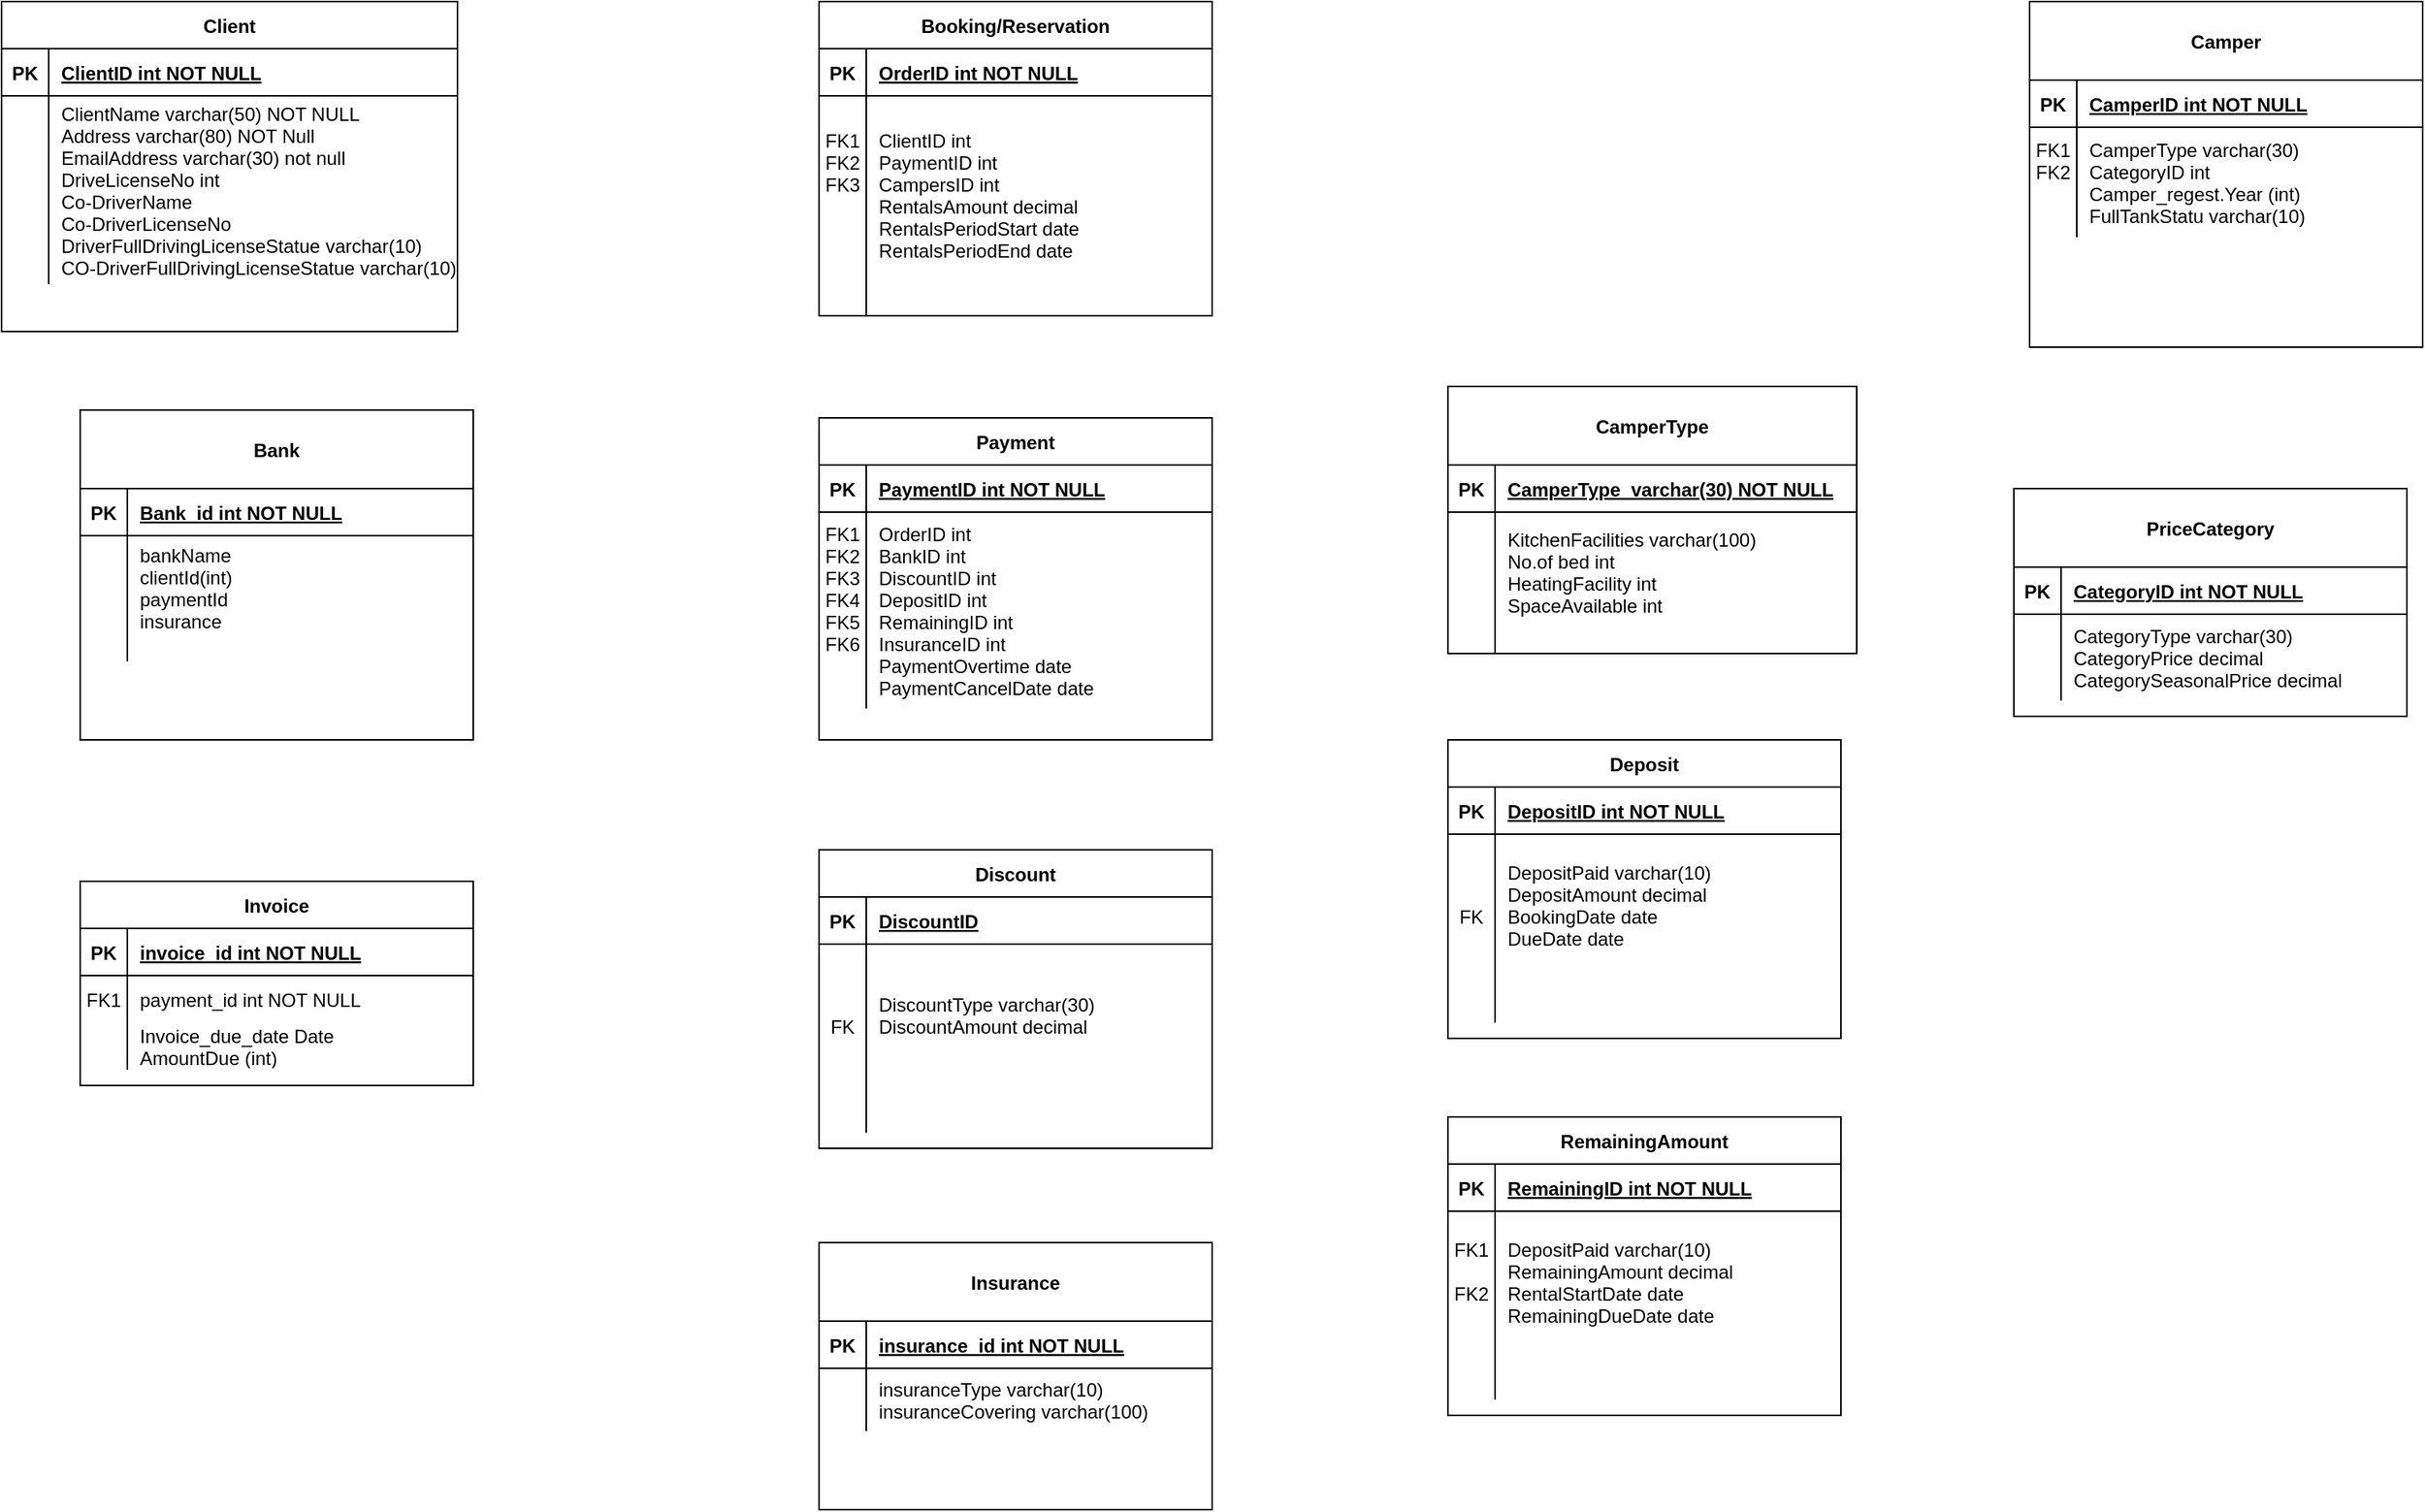 <mxfile version="13.7.9" type="embed" pages="2"><diagram id="0F3laJWfNrCaS-OK3l-x" name="DomainModel"><mxGraphModel dx="683" dy="564" grid="0" gridSize="10" guides="1" tooltips="1" connect="1" arrows="1" fold="1" page="0" pageScale="1" pageWidth="850" pageHeight="1100" math="0" shadow="0"><root><mxCell id="0"/><mxCell id="1" parent="0"/><mxCell id="9" value="Booking/Reservation" style="shape=table;startSize=30;container=1;collapsible=1;childLayout=tableLayout;fixedRows=1;rowLines=0;fontStyle=1;align=center;resizeLast=1;" parent="1" vertex="1"><mxGeometry x="600" y="80" width="250" height="200" as="geometry"/></mxCell><mxCell id="10" value="" style="shape=partialRectangle;collapsible=0;dropTarget=0;pointerEvents=0;fillColor=none;points=[[0,0.5],[1,0.5]];portConstraint=eastwest;top=0;left=0;right=0;bottom=1;" parent="9" vertex="1"><mxGeometry y="30" width="250" height="30" as="geometry"/></mxCell><mxCell id="11" value="PK" style="shape=partialRectangle;overflow=hidden;connectable=0;fillColor=none;top=0;left=0;bottom=0;right=0;fontStyle=1;" parent="10" vertex="1"><mxGeometry width="30" height="30" as="geometry"/></mxCell><mxCell id="12" value="OrderID int NOT NULL" style="shape=partialRectangle;overflow=hidden;connectable=0;fillColor=none;top=0;left=0;bottom=0;right=0;align=left;spacingLeft=6;fontStyle=5;" parent="10" vertex="1"><mxGeometry x="30" width="220" height="30" as="geometry"/></mxCell><mxCell id="13" value="" style="shape=partialRectangle;collapsible=0;dropTarget=0;pointerEvents=0;fillColor=none;points=[[0,0.5],[1,0.5]];portConstraint=eastwest;top=0;left=0;right=0;bottom=0;" parent="9" vertex="1"><mxGeometry y="60" width="250" height="140" as="geometry"/></mxCell><mxCell id="14" value="&#10;FK1&#10;FK2&#10;FK3&#10;&#10;&#10;&#10;&#10;" style="shape=partialRectangle;overflow=hidden;connectable=0;fillColor=none;top=0;left=0;bottom=0;right=0;" parent="13" vertex="1"><mxGeometry width="30" height="140" as="geometry"/></mxCell><mxCell id="15" value="ClientID int &#10;PaymentID int&#10;CampersID int&#10;RentalsAmount decimal&#10;RentalsPeriodStart date&#10;RentalsPeriodEnd date&#10;" style="shape=partialRectangle;overflow=hidden;connectable=0;fillColor=none;top=0;left=0;bottom=0;right=0;align=left;spacingLeft=6;" parent="13" vertex="1"><mxGeometry x="30" width="220" height="140" as="geometry"/></mxCell><mxCell id="16" value="Client" style="shape=table;startSize=30;container=1;collapsible=1;childLayout=tableLayout;fixedRows=1;rowLines=0;fontStyle=1;align=center;resizeLast=1;" parent="1" vertex="1"><mxGeometry x="80" y="80" width="290" height="210" as="geometry"/></mxCell><mxCell id="17" value="" style="shape=partialRectangle;collapsible=0;dropTarget=0;pointerEvents=0;fillColor=none;points=[[0,0.5],[1,0.5]];portConstraint=eastwest;top=0;left=0;right=0;bottom=1;" parent="16" vertex="1"><mxGeometry y="30" width="290" height="30" as="geometry"/></mxCell><mxCell id="18" value="PK" style="shape=partialRectangle;overflow=hidden;connectable=0;fillColor=none;top=0;left=0;bottom=0;right=0;fontStyle=1;" parent="17" vertex="1"><mxGeometry width="30" height="30" as="geometry"/></mxCell><mxCell id="19" value="ClientID int NOT NULL " style="shape=partialRectangle;overflow=hidden;connectable=0;fillColor=none;top=0;left=0;bottom=0;right=0;align=left;spacingLeft=6;fontStyle=5;" parent="17" vertex="1"><mxGeometry x="30" width="260" height="30" as="geometry"/></mxCell><mxCell id="20" value="" style="shape=partialRectangle;collapsible=0;dropTarget=0;pointerEvents=0;fillColor=none;points=[[0,0.5],[1,0.5]];portConstraint=eastwest;top=0;left=0;right=0;bottom=0;" parent="16" vertex="1"><mxGeometry y="60" width="290" height="120" as="geometry"/></mxCell><mxCell id="21" value="" style="shape=partialRectangle;overflow=hidden;connectable=0;fillColor=none;top=0;left=0;bottom=0;right=0;" parent="20" vertex="1"><mxGeometry width="30" height="120" as="geometry"/></mxCell><mxCell id="22" value="ClientName varchar(50) NOT NULL&#10;Address varchar(80) NOT Null&#10;EmailAddress varchar(30) not null&#10;DriveLicenseNo int&#10;Co-DriverName&#10;Co-DriverLicenseNo&#10;DriverFullDrivingLicenseStatue varchar(10)&#10;CO-DriverFullDrivingLicenseStatue varchar(10)" style="shape=partialRectangle;overflow=hidden;connectable=0;fillColor=none;top=0;left=0;bottom=0;right=0;align=left;spacingLeft=6;" parent="20" vertex="1"><mxGeometry x="30" width="260" height="120" as="geometry"/></mxCell><mxCell id="37" value="Discount" style="shape=table;startSize=30;container=1;collapsible=1;childLayout=tableLayout;fixedRows=1;rowLines=0;fontStyle=1;align=center;resizeLast=1;" parent="1" vertex="1"><mxGeometry x="600" y="620" width="250" height="190" as="geometry"/></mxCell><mxCell id="38" value="" style="shape=partialRectangle;collapsible=0;dropTarget=0;pointerEvents=0;fillColor=none;points=[[0,0.5],[1,0.5]];portConstraint=eastwest;top=0;left=0;right=0;bottom=1;" parent="37" vertex="1"><mxGeometry y="30" width="250" height="30" as="geometry"/></mxCell><mxCell id="39" value="PK" style="shape=partialRectangle;overflow=hidden;connectable=0;fillColor=none;top=0;left=0;bottom=0;right=0;fontStyle=1;" parent="38" vertex="1"><mxGeometry width="30" height="30" as="geometry"/></mxCell><mxCell id="40" value="DiscountID" style="shape=partialRectangle;overflow=hidden;connectable=0;fillColor=none;top=0;left=0;bottom=0;right=0;align=left;spacingLeft=6;fontStyle=5;" parent="38" vertex="1"><mxGeometry x="30" width="220" height="30" as="geometry"/></mxCell><mxCell id="41" value="" style="shape=partialRectangle;collapsible=0;dropTarget=0;pointerEvents=0;fillColor=none;points=[[0,0.5],[1,0.5]];portConstraint=eastwest;top=0;left=0;right=0;bottom=0;" parent="37" vertex="1"><mxGeometry y="60" width="250" height="90" as="geometry"/></mxCell><mxCell id="42" value="&#10;FK" style="shape=partialRectangle;overflow=hidden;connectable=0;fillColor=none;top=0;left=0;bottom=0;right=0;" parent="41" vertex="1"><mxGeometry width="30" height="90" as="geometry"/></mxCell><mxCell id="43" value="DiscountType varchar(30)&#10;DiscountAmount decimal" style="shape=partialRectangle;overflow=hidden;connectable=0;fillColor=none;top=0;left=0;bottom=0;right=0;align=left;spacingLeft=6;" parent="41" vertex="1"><mxGeometry x="30" width="220" height="90" as="geometry"/></mxCell><mxCell id="44" value="" style="shape=partialRectangle;collapsible=0;dropTarget=0;pointerEvents=0;fillColor=none;points=[[0,0.5],[1,0.5]];portConstraint=eastwest;top=0;left=0;right=0;bottom=0;" parent="37" vertex="1"><mxGeometry y="150" width="250" height="30" as="geometry"/></mxCell><mxCell id="45" value="" style="shape=partialRectangle;overflow=hidden;connectable=0;fillColor=none;top=0;left=0;bottom=0;right=0;" parent="44" vertex="1"><mxGeometry width="30" height="30" as="geometry"/></mxCell><mxCell id="46" value="" style="shape=partialRectangle;overflow=hidden;connectable=0;fillColor=none;top=0;left=0;bottom=0;right=0;align=left;spacingLeft=6;" parent="44" vertex="1"><mxGeometry x="30" width="220" height="30" as="geometry"/></mxCell><mxCell id="54" value="Deposit" style="shape=table;startSize=30;container=1;collapsible=1;childLayout=tableLayout;fixedRows=1;rowLines=0;fontStyle=1;align=center;resizeLast=1;" parent="1" vertex="1"><mxGeometry x="1000" y="550" width="250" height="190" as="geometry"/></mxCell><mxCell id="55" value="" style="shape=partialRectangle;collapsible=0;dropTarget=0;pointerEvents=0;fillColor=none;points=[[0,0.5],[1,0.5]];portConstraint=eastwest;top=0;left=0;right=0;bottom=1;" parent="54" vertex="1"><mxGeometry y="30" width="250" height="30" as="geometry"/></mxCell><mxCell id="56" value="PK" style="shape=partialRectangle;overflow=hidden;connectable=0;fillColor=none;top=0;left=0;bottom=0;right=0;fontStyle=1;" parent="55" vertex="1"><mxGeometry width="30" height="30" as="geometry"/></mxCell><mxCell id="57" value="DepositID int NOT NULL" style="shape=partialRectangle;overflow=hidden;connectable=0;fillColor=none;top=0;left=0;bottom=0;right=0;align=left;spacingLeft=6;fontStyle=5;" parent="55" vertex="1"><mxGeometry x="30" width="220" height="30" as="geometry"/></mxCell><mxCell id="58" value="" style="shape=partialRectangle;collapsible=0;dropTarget=0;pointerEvents=0;fillColor=none;points=[[0,0.5],[1,0.5]];portConstraint=eastwest;top=0;left=0;right=0;bottom=0;" parent="54" vertex="1"><mxGeometry y="60" width="250" height="90" as="geometry"/></mxCell><mxCell id="59" value="&#10;FK" style="shape=partialRectangle;overflow=hidden;connectable=0;fillColor=none;top=0;left=0;bottom=0;right=0;" parent="58" vertex="1"><mxGeometry width="30" height="90" as="geometry"/></mxCell><mxCell id="60" value="DepositPaid varchar(10)&#10;DepositAmount decimal&#10;BookingDate date&#10;DueDate date" style="shape=partialRectangle;overflow=hidden;connectable=0;fillColor=none;top=0;left=0;bottom=0;right=0;align=left;spacingLeft=6;" parent="58" vertex="1"><mxGeometry x="30" width="220" height="90" as="geometry"/></mxCell><mxCell id="61" value="" style="shape=partialRectangle;collapsible=0;dropTarget=0;pointerEvents=0;fillColor=none;points=[[0,0.5],[1,0.5]];portConstraint=eastwest;top=0;left=0;right=0;bottom=0;" parent="54" vertex="1"><mxGeometry y="150" width="250" height="30" as="geometry"/></mxCell><mxCell id="62" value="" style="shape=partialRectangle;overflow=hidden;connectable=0;fillColor=none;top=0;left=0;bottom=0;right=0;" parent="61" vertex="1"><mxGeometry width="30" height="30" as="geometry"/></mxCell><mxCell id="63" value="" style="shape=partialRectangle;overflow=hidden;connectable=0;fillColor=none;top=0;left=0;bottom=0;right=0;align=left;spacingLeft=6;" parent="61" vertex="1"><mxGeometry x="30" width="220" height="30" as="geometry"/></mxCell><mxCell id="2" value="Payment" style="shape=table;startSize=30;container=1;collapsible=1;childLayout=tableLayout;fixedRows=1;rowLines=0;fontStyle=1;align=center;resizeLast=1;" parent="1" vertex="1"><mxGeometry x="600" y="345" width="250" height="205" as="geometry"/></mxCell><mxCell id="3" value="" style="shape=partialRectangle;collapsible=0;dropTarget=0;pointerEvents=0;fillColor=none;points=[[0,0.5],[1,0.5]];portConstraint=eastwest;top=0;left=0;right=0;bottom=1;" parent="2" vertex="1"><mxGeometry y="30" width="250" height="30" as="geometry"/></mxCell><mxCell id="4" value="PK" style="shape=partialRectangle;overflow=hidden;connectable=0;fillColor=none;top=0;left=0;bottom=0;right=0;fontStyle=1;" parent="3" vertex="1"><mxGeometry width="30" height="30" as="geometry"/></mxCell><mxCell id="5" value="PaymentID int NOT NULL " style="shape=partialRectangle;overflow=hidden;connectable=0;fillColor=none;top=0;left=0;bottom=0;right=0;align=left;spacingLeft=6;fontStyle=5;" parent="3" vertex="1"><mxGeometry x="30" width="220" height="30" as="geometry"/></mxCell><mxCell id="6" value="" style="shape=partialRectangle;collapsible=0;dropTarget=0;pointerEvents=0;fillColor=none;points=[[0,0.5],[1,0.5]];portConstraint=eastwest;top=0;left=0;right=0;bottom=0;" parent="2" vertex="1"><mxGeometry y="60" width="250" height="125" as="geometry"/></mxCell><mxCell id="7" value="FK1&#10;FK2&#10;FK3&#10;FK4&#10;FK5&#10;FK6&#10;&#10;" style="shape=partialRectangle;overflow=hidden;connectable=0;fillColor=none;top=0;left=0;bottom=0;right=0;" parent="6" vertex="1"><mxGeometry width="30" height="125" as="geometry"/></mxCell><mxCell id="8" value="OrderID int&#10;BankID int &#10;DiscountID int&#10;DepositID int&#10;RemainingID int&#10;InsuranceID int&#10;PaymentOvertime date&#10;PaymentCancelDate date" style="shape=partialRectangle;overflow=hidden;connectable=0;fillColor=none;top=0;left=0;bottom=0;right=0;align=left;spacingLeft=6;" parent="6" vertex="1"><mxGeometry x="30" width="220" height="125" as="geometry"/></mxCell><mxCell id="47" value="CamperType" style="shape=table;startSize=50;container=1;collapsible=1;childLayout=tableLayout;fixedRows=1;rowLines=0;fontStyle=1;align=center;resizeLast=1;" parent="1" vertex="1"><mxGeometry x="1000" y="325" width="260" height="170" as="geometry"/></mxCell><mxCell id="48" value="" style="shape=partialRectangle;collapsible=0;dropTarget=0;pointerEvents=0;fillColor=none;points=[[0,0.5],[1,0.5]];portConstraint=eastwest;top=0;left=0;right=0;bottom=1;" parent="47" vertex="1"><mxGeometry y="50" width="260" height="30" as="geometry"/></mxCell><mxCell id="49" value="PK" style="shape=partialRectangle;overflow=hidden;connectable=0;fillColor=none;top=0;left=0;bottom=0;right=0;fontStyle=1;" parent="48" vertex="1"><mxGeometry width="30" height="30" as="geometry"/></mxCell><mxCell id="50" value="CamperType_varchar(30) NOT NULL " style="shape=partialRectangle;overflow=hidden;connectable=0;fillColor=none;top=0;left=0;bottom=0;right=0;align=left;spacingLeft=6;fontStyle=5;" parent="48" vertex="1"><mxGeometry x="30" width="230" height="30" as="geometry"/></mxCell><mxCell id="51" value="" style="shape=partialRectangle;collapsible=0;dropTarget=0;pointerEvents=0;fillColor=none;points=[[0,0.5],[1,0.5]];portConstraint=eastwest;top=0;left=0;right=0;bottom=0;" parent="47" vertex="1"><mxGeometry y="80" width="260" height="90" as="geometry"/></mxCell><mxCell id="52" value="" style="shape=partialRectangle;overflow=hidden;connectable=0;fillColor=none;top=0;left=0;bottom=0;right=0;" parent="51" vertex="1"><mxGeometry width="30" height="90" as="geometry"/></mxCell><mxCell id="53" value="KitchenFacilities varchar(100)&#10;No.of bed int&#10;HeatingFacility int&#10;SpaceAvailable int&#10;" style="shape=partialRectangle;overflow=hidden;connectable=0;fillColor=none;top=0;left=0;bottom=0;right=0;align=left;spacingLeft=6;" parent="51" vertex="1"><mxGeometry x="30" width="230" height="90" as="geometry"/></mxCell><mxCell id="23" value="PriceCategory" style="shape=table;startSize=50;container=1;collapsible=1;childLayout=tableLayout;fixedRows=1;rowLines=0;fontStyle=1;align=center;resizeLast=1;" parent="1" vertex="1"><mxGeometry x="1360" y="390" width="250" height="145" as="geometry"/></mxCell><mxCell id="24" value="" style="shape=partialRectangle;collapsible=0;dropTarget=0;pointerEvents=0;fillColor=none;points=[[0,0.5],[1,0.5]];portConstraint=eastwest;top=0;left=0;right=0;bottom=1;" parent="23" vertex="1"><mxGeometry y="50" width="250" height="30" as="geometry"/></mxCell><mxCell id="25" value="PK" style="shape=partialRectangle;overflow=hidden;connectable=0;fillColor=none;top=0;left=0;bottom=0;right=0;fontStyle=1;" parent="24" vertex="1"><mxGeometry width="30" height="30" as="geometry"/></mxCell><mxCell id="26" value="CategoryID int NOT NULL" style="shape=partialRectangle;overflow=hidden;connectable=0;fillColor=none;top=0;left=0;bottom=0;right=0;align=left;spacingLeft=6;fontStyle=5;" parent="24" vertex="1"><mxGeometry x="30" width="220" height="30" as="geometry"/></mxCell><mxCell id="27" value="" style="shape=partialRectangle;collapsible=0;dropTarget=0;pointerEvents=0;fillColor=none;points=[[0,0.5],[1,0.5]];portConstraint=eastwest;top=0;left=0;right=0;bottom=0;" parent="23" vertex="1"><mxGeometry y="80" width="250" height="55" as="geometry"/></mxCell><mxCell id="28" value="" style="shape=partialRectangle;overflow=hidden;connectable=0;fillColor=none;top=0;left=0;bottom=0;right=0;" parent="27" vertex="1"><mxGeometry width="30" height="55" as="geometry"/></mxCell><mxCell id="29" value="CategoryType varchar(30)&#10;CategoryPrice decimal&#10;CategorySeasonalPrice decimal" style="shape=partialRectangle;overflow=hidden;connectable=0;fillColor=none;top=0;left=0;bottom=0;right=0;align=left;spacingLeft=6;" parent="27" vertex="1"><mxGeometry x="30" width="220" height="55" as="geometry"/></mxCell><mxCell id="30" value="Camper" style="shape=table;startSize=50;container=1;collapsible=1;childLayout=tableLayout;fixedRows=1;rowLines=0;fontStyle=1;align=center;resizeLast=1;" parent="1" vertex="1"><mxGeometry x="1370" y="80" width="250" height="220" as="geometry"/></mxCell><mxCell id="31" value="" style="shape=partialRectangle;collapsible=0;dropTarget=0;pointerEvents=0;fillColor=none;points=[[0,0.5],[1,0.5]];portConstraint=eastwest;top=0;left=0;right=0;bottom=1;" parent="30" vertex="1"><mxGeometry y="50" width="250" height="30" as="geometry"/></mxCell><mxCell id="32" value="PK" style="shape=partialRectangle;overflow=hidden;connectable=0;fillColor=none;top=0;left=0;bottom=0;right=0;fontStyle=1;" parent="31" vertex="1"><mxGeometry width="30" height="30" as="geometry"/></mxCell><mxCell id="33" value="CamperID int NOT NULL " style="shape=partialRectangle;overflow=hidden;connectable=0;fillColor=none;top=0;left=0;bottom=0;right=0;align=left;spacingLeft=6;fontStyle=5;" parent="31" vertex="1"><mxGeometry x="30" width="220" height="30" as="geometry"/></mxCell><mxCell id="34" value="" style="shape=partialRectangle;collapsible=0;dropTarget=0;pointerEvents=0;fillColor=none;points=[[0,0.5],[1,0.5]];portConstraint=eastwest;top=0;left=0;right=0;bottom=0;" parent="30" vertex="1"><mxGeometry y="80" width="250" height="70" as="geometry"/></mxCell><mxCell id="35" value="FK1&#10;FK2&#10;&#10;" style="shape=partialRectangle;overflow=hidden;connectable=0;fillColor=none;top=0;left=0;bottom=0;right=0;" parent="34" vertex="1"><mxGeometry width="30" height="70" as="geometry"/></mxCell><mxCell id="36" value="CamperType varchar(30)&#10;CategoryID int&#10;Camper_regest.Year (int)&#10;FullTankStatu varchar(10)" style="shape=partialRectangle;overflow=hidden;connectable=0;fillColor=none;top=0;left=0;bottom=0;right=0;align=left;spacingLeft=6;" parent="34" vertex="1"><mxGeometry x="30" width="220" height="70" as="geometry"/></mxCell><mxCell id="74" value="Bank" style="shape=table;startSize=50;container=1;collapsible=1;childLayout=tableLayout;fixedRows=1;rowLines=0;fontStyle=1;align=center;resizeLast=1;" parent="1" vertex="1"><mxGeometry x="130" y="340" width="250" height="210" as="geometry"/></mxCell><mxCell id="75" value="" style="shape=partialRectangle;collapsible=0;dropTarget=0;pointerEvents=0;fillColor=none;points=[[0,0.5],[1,0.5]];portConstraint=eastwest;top=0;left=0;right=0;bottom=1;" parent="74" vertex="1"><mxGeometry y="50" width="250" height="30" as="geometry"/></mxCell><mxCell id="76" value="PK" style="shape=partialRectangle;overflow=hidden;connectable=0;fillColor=none;top=0;left=0;bottom=0;right=0;fontStyle=1;" parent="75" vertex="1"><mxGeometry width="30" height="30" as="geometry"/></mxCell><mxCell id="77" value="Bank_id int NOT NULL " style="shape=partialRectangle;overflow=hidden;connectable=0;fillColor=none;top=0;left=0;bottom=0;right=0;align=left;spacingLeft=6;fontStyle=5;" parent="75" vertex="1"><mxGeometry x="30" width="220" height="30" as="geometry"/></mxCell><mxCell id="78" value="" style="shape=partialRectangle;collapsible=0;dropTarget=0;pointerEvents=0;fillColor=none;points=[[0,0.5],[1,0.5]];portConstraint=eastwest;top=0;left=0;right=0;bottom=0;" parent="74" vertex="1"><mxGeometry y="80" width="250" height="80" as="geometry"/></mxCell><mxCell id="79" value="" style="shape=partialRectangle;overflow=hidden;connectable=0;fillColor=none;top=0;left=0;bottom=0;right=0;" parent="78" vertex="1"><mxGeometry width="30" height="80" as="geometry"/></mxCell><mxCell id="80" value="bankName&#10;clientId(int)&#10;paymentId&#10;insurance&#10;" style="shape=partialRectangle;overflow=hidden;connectable=0;fillColor=none;top=0;left=0;bottom=0;right=0;align=left;spacingLeft=6;" parent="78" vertex="1"><mxGeometry x="30" width="220" height="80" as="geometry"/></mxCell><mxCell id="81" value="Insurance" style="shape=table;startSize=50;container=1;collapsible=1;childLayout=tableLayout;fixedRows=1;rowLines=0;fontStyle=1;align=center;resizeLast=1;" parent="1" vertex="1"><mxGeometry x="600" y="870" width="250" height="170" as="geometry"/></mxCell><mxCell id="82" value="" style="shape=partialRectangle;collapsible=0;dropTarget=0;pointerEvents=0;fillColor=none;points=[[0,0.5],[1,0.5]];portConstraint=eastwest;top=0;left=0;right=0;bottom=1;" parent="81" vertex="1"><mxGeometry y="50" width="250" height="30" as="geometry"/></mxCell><mxCell id="83" value="PK" style="shape=partialRectangle;overflow=hidden;connectable=0;fillColor=none;top=0;left=0;bottom=0;right=0;fontStyle=1;" parent="82" vertex="1"><mxGeometry width="30" height="30" as="geometry"/></mxCell><mxCell id="84" value="insurance_id int NOT NULL " style="shape=partialRectangle;overflow=hidden;connectable=0;fillColor=none;top=0;left=0;bottom=0;right=0;align=left;spacingLeft=6;fontStyle=5;" parent="82" vertex="1"><mxGeometry x="30" width="220" height="30" as="geometry"/></mxCell><mxCell id="85" value="" style="shape=partialRectangle;collapsible=0;dropTarget=0;pointerEvents=0;fillColor=none;points=[[0,0.5],[1,0.5]];portConstraint=eastwest;top=0;left=0;right=0;bottom=0;" parent="81" vertex="1"><mxGeometry y="80" width="250" height="40" as="geometry"/></mxCell><mxCell id="86" value="" style="shape=partialRectangle;overflow=hidden;connectable=0;fillColor=none;top=0;left=0;bottom=0;right=0;" parent="85" vertex="1"><mxGeometry width="30" height="40" as="geometry"/></mxCell><mxCell id="87" value="insuranceType varchar(10)&#10;insuranceCovering varchar(100)" style="shape=partialRectangle;overflow=hidden;connectable=0;fillColor=none;top=0;left=0;bottom=0;right=0;align=left;spacingLeft=6;" parent="85" vertex="1"><mxGeometry x="30" width="220" height="40" as="geometry"/></mxCell><mxCell id="64" value="RemainingAmount" style="shape=table;startSize=30;container=1;collapsible=1;childLayout=tableLayout;fixedRows=1;rowLines=0;fontStyle=1;align=center;resizeLast=1;" parent="1" vertex="1"><mxGeometry x="1000" y="790" width="250" height="190" as="geometry"/></mxCell><mxCell id="65" value="" style="shape=partialRectangle;collapsible=0;dropTarget=0;pointerEvents=0;fillColor=none;points=[[0,0.5],[1,0.5]];portConstraint=eastwest;top=0;left=0;right=0;bottom=1;" parent="64" vertex="1"><mxGeometry y="30" width="250" height="30" as="geometry"/></mxCell><mxCell id="66" value="PK" style="shape=partialRectangle;overflow=hidden;connectable=0;fillColor=none;top=0;left=0;bottom=0;right=0;fontStyle=1;" parent="65" vertex="1"><mxGeometry width="30" height="30" as="geometry"/></mxCell><mxCell id="67" value="RemainingID int NOT NULL" style="shape=partialRectangle;overflow=hidden;connectable=0;fillColor=none;top=0;left=0;bottom=0;right=0;align=left;spacingLeft=6;fontStyle=5;" parent="65" vertex="1"><mxGeometry x="30" width="220" height="30" as="geometry"/></mxCell><mxCell id="68" value="" style="shape=partialRectangle;collapsible=0;dropTarget=0;pointerEvents=0;fillColor=none;points=[[0,0.5],[1,0.5]];portConstraint=eastwest;top=0;left=0;right=0;bottom=0;" parent="64" vertex="1"><mxGeometry y="60" width="250" height="90" as="geometry"/></mxCell><mxCell id="69" value="FK1&#10;&#10;FK2&#10;" style="shape=partialRectangle;overflow=hidden;connectable=0;fillColor=none;top=0;left=0;bottom=0;right=0;" parent="68" vertex="1"><mxGeometry width="30" height="90" as="geometry"/></mxCell><mxCell id="70" value="DepositPaid varchar(10)&#10;RemainingAmount decimal&#10;RentalStartDate date&#10;RemainingDueDate date" style="shape=partialRectangle;overflow=hidden;connectable=0;fillColor=none;top=0;left=0;bottom=0;right=0;align=left;spacingLeft=6;" parent="68" vertex="1"><mxGeometry x="30" width="220" height="90" as="geometry"/></mxCell><mxCell id="71" value="" style="shape=partialRectangle;collapsible=0;dropTarget=0;pointerEvents=0;fillColor=none;points=[[0,0.5],[1,0.5]];portConstraint=eastwest;top=0;left=0;right=0;bottom=0;" parent="64" vertex="1"><mxGeometry y="150" width="250" height="30" as="geometry"/></mxCell><mxCell id="72" value="" style="shape=partialRectangle;overflow=hidden;connectable=0;fillColor=none;top=0;left=0;bottom=0;right=0;" parent="71" vertex="1"><mxGeometry width="30" height="30" as="geometry"/></mxCell><mxCell id="73" value="" style="shape=partialRectangle;overflow=hidden;connectable=0;fillColor=none;top=0;left=0;bottom=0;right=0;align=left;spacingLeft=6;" parent="71" vertex="1"><mxGeometry x="30" width="220" height="30" as="geometry"/></mxCell><mxCell id="99" value="Invoice" style="shape=table;startSize=30;container=1;collapsible=1;childLayout=tableLayout;fixedRows=1;rowLines=0;fontStyle=1;align=center;resizeLast=1;" parent="1" vertex="1"><mxGeometry x="130" y="640" width="250" height="130" as="geometry"/></mxCell><mxCell id="100" value="" style="shape=partialRectangle;collapsible=0;dropTarget=0;pointerEvents=0;fillColor=none;points=[[0,0.5],[1,0.5]];portConstraint=eastwest;top=0;left=0;right=0;bottom=1;" parent="99" vertex="1"><mxGeometry y="30" width="250" height="30" as="geometry"/></mxCell><mxCell id="101" value="PK" style="shape=partialRectangle;overflow=hidden;connectable=0;fillColor=none;top=0;left=0;bottom=0;right=0;fontStyle=1;" parent="100" vertex="1"><mxGeometry width="30" height="30" as="geometry"/></mxCell><mxCell id="102" value="invoice_id int NOT NULL " style="shape=partialRectangle;overflow=hidden;connectable=0;fillColor=none;top=0;left=0;bottom=0;right=0;align=left;spacingLeft=6;fontStyle=5;" parent="100" vertex="1"><mxGeometry x="30" width="220" height="30" as="geometry"/></mxCell><mxCell id="103" value="" style="shape=partialRectangle;collapsible=0;dropTarget=0;pointerEvents=0;fillColor=none;points=[[0,0.5],[1,0.5]];portConstraint=eastwest;top=0;left=0;right=0;bottom=0;" parent="99" vertex="1"><mxGeometry y="60" width="250" height="30" as="geometry"/></mxCell><mxCell id="104" value="FK1" style="shape=partialRectangle;overflow=hidden;connectable=0;fillColor=none;top=0;left=0;bottom=0;right=0;" parent="103" vertex="1"><mxGeometry width="30" height="30" as="geometry"/></mxCell><mxCell id="105" value="payment_id int NOT NULL" style="shape=partialRectangle;overflow=hidden;connectable=0;fillColor=none;top=0;left=0;bottom=0;right=0;align=left;spacingLeft=6;" parent="103" vertex="1"><mxGeometry x="30" width="220" height="30" as="geometry"/></mxCell><mxCell id="106" value="" style="shape=partialRectangle;collapsible=0;dropTarget=0;pointerEvents=0;fillColor=none;points=[[0,0.5],[1,0.5]];portConstraint=eastwest;top=0;left=0;right=0;bottom=0;" parent="99" vertex="1"><mxGeometry y="90" width="250" height="30" as="geometry"/></mxCell><mxCell id="107" value="" style="shape=partialRectangle;overflow=hidden;connectable=0;fillColor=none;top=0;left=0;bottom=0;right=0;" parent="106" vertex="1"><mxGeometry width="30" height="30" as="geometry"/></mxCell><mxCell id="108" value="Invoice_due_date Date &#10;AmountDue (int)" style="shape=partialRectangle;overflow=hidden;connectable=0;fillColor=none;top=0;left=0;bottom=0;right=0;align=left;spacingLeft=6;" parent="106" vertex="1"><mxGeometry x="30" width="220" height="30" as="geometry"/></mxCell></root></mxGraphModel></diagram><diagram id="lXBKaecG4QT0pNorroqd" name="Architecture"><mxGraphModel dx="1200" dy="752" grid="0" gridSize="10" guides="1" tooltips="1" connect="1" arrows="1" fold="1" page="1" pageScale="1" pageWidth="1200" pageHeight="1920" math="0" shadow="0"><root><mxCell id="uq1cCy1zZXr5u-vSK014-0"/><mxCell id="uq1cCy1zZXr5u-vSK014-1" parent="uq1cCy1zZXr5u-vSK014-0"/><mxCell id="xV_jAh42ROk_SjhbqWGE-1" value="application" style="shape=module;align=left;spacingLeft=20;align=center;verticalAlign=top;dashed=1;dashPattern=1 1;" parent="uq1cCy1zZXr5u-vSK014-1" vertex="1"><mxGeometry x="139" y="274" width="591" height="147" as="geometry"/></mxCell><mxCell id="xV_jAh42ROk_SjhbqWGE-5" value="Domin" style="shape=module;align=left;spacingLeft=20;align=center;verticalAlign=top;dashed=1;dashPattern=1 1;" parent="uq1cCy1zZXr5u-vSK014-1" vertex="1"><mxGeometry x="315" y="472.75" width="753" height="130" as="geometry"/></mxCell><mxCell id="uq1cCy1zZXr5u-vSK014-11" value="UI" style="shape=module;align=left;spacingLeft=20;align=center;verticalAlign=top;" parent="uq1cCy1zZXr5u-vSK014-1" vertex="1"><mxGeometry x="34" y="51" width="589" height="151" as="geometry"/></mxCell><mxCell id="uq1cCy1zZXr5u-vSK014-12" value="busisness" style="shape=module;align=left;spacingLeft=20;align=center;verticalAlign=top;" parent="uq1cCy1zZXr5u-vSK014-1" vertex="1"><mxGeometry x="445" y="681" width="634" height="137" as="geometry"/></mxCell><mxCell id="uq1cCy1zZXr5u-vSK014-13" value="Database" style="shape=module;align=left;spacingLeft=20;align=center;verticalAlign=top;" parent="uq1cCy1zZXr5u-vSK014-1" vertex="1"><mxGeometry x="206" y="1004" width="671" height="163" as="geometry"/></mxCell><mxCell id="uq1cCy1zZXr5u-vSK014-14" value="Client UI" style="shape=folder;fontStyle=1;spacingTop=10;tabWidth=40;tabHeight=14;tabPosition=left;html=1;" parent="uq1cCy1zZXr5u-vSK014-1" vertex="1"><mxGeometry x="79" y="83.5" width="120.4" height="86" as="geometry"/></mxCell><mxCell id="uq1cCy1zZXr5u-vSK014-15" value="Administrator UI" style="shape=folder;fontStyle=1;spacingTop=10;tabWidth=40;tabHeight=14;tabPosition=left;html=1;" parent="uq1cCy1zZXr5u-vSK014-1" vertex="1"><mxGeometry x="244" y="86" width="125.75" height="83.5" as="geometry"/></mxCell><mxCell id="uq1cCy1zZXr5u-vSK014-17" value="Client&lt;span style=&quot;color: rgba(0 , 0 , 0 , 0) ; font-family: monospace ; font-size: 0px ; font-weight: 400&quot;&gt;%3CmxGraphModel%3E%3Croot%3E%3CmxCell%20id%3D%220%22%2F%3E%3CmxCell%20id%3D%221%22%20parent%3D%220%22%2F%3E%3CmxCell%20id%3D%222%22%20value%3D%22Client%26amp%3Bnbsp%3B%26lt%3Bspan%20style%3D%26quot%3Bcolor%3A%20rgba(0%20%2C%200%20%2C%200%20%2C%200)%20%3B%20font-family%3A%20monospace%20%3B%20font-size%3A%200px%20%3B%20font-weight%3A%20400%26quot%3B%26gt%3B%253CmxGraphModel%253E%253Croot%253E%253CmxCell%2520id%253D%25220%2522%252F%253E%253CmxCell%2520id%253D%25221%2522%2520parent%253D%25220%2522%252F%253E%253CmxCell%2520id%253D%25222%2522%2520value%253D%2522Use%2522%2520style%253D%2522endArrow%253Dopen%253BendSize%253D12%253Bdashed%253D1%253Bhtml%253D1%253BexitX%253D0.079%253BexitY%253D1.007%253BexitDx%253D0%253BexitDy%253D0%253BexitPerimeter%253D0%253BentryX%253D0.08%253BentryY%253D0.009%253BentryDx%253D0%253BentryDy%253D0%253BentryPerimeter%253D0%253BedgeStyle%253DorthogonalEdgeStyle%253Bcurved%253D1%253B%2522%2520edge%253D%25221%2522%2520parent%253D%25221%2522%253E%253CmxGeometry%2520width%253D%2522160%2522%2520relative%253D%25221%2522%2520as%253D%2522geometry%2522%253E%253CmxPoint%2520x%253D%2522152.531%2522%2520y%253D%2522200.057%2522%2520as%253D%2522sourcePoint%2522%252F%253E%253CmxPoint%2520x%253D%2522422.28%2522%2520y%253D%2522245.963%2522%2520as%253D%2522targetPoint%2522%252F%253E%253C%252FmxGeometry%253E%253C%252FmxCell%253E%253C%252Froot%253E%253C%252FmxGraphModel%253E%26lt%3B%2Fspan%26gt%3B%26lt%3Bbr%26gt%3Bcontrol%22%20style%3D%22shape%3Dfolder%3BfontStyle%3D1%3BspacingTop%3D10%3BtabWidth%3D40%3BtabHeight%3D14%3BtabPosition%3Dleft%3Bhtml%3D1%3Bdashed%3D1%3BdashPattern%3D1%201%3B%22%20vertex%3D%221%22%20parent%3D%221%22%3E%3CmxGeometry%20x%3D%22182%22%20y%3D%22297%22%20width%3D%22141%22%20height%3D%2281%22%20as%3D%22geometry%22%2F%3E%3C%2FmxCell%3E%3C%2Froot%3E%3C%2FmxGraphModel%3E&lt;/span&gt;" style="shape=folder;fontStyle=1;spacingTop=10;tabWidth=40;tabHeight=14;tabPosition=left;html=1;" parent="uq1cCy1zZXr5u-vSK014-1" vertex="1"><mxGeometry x="366" y="492" width="123" height="91.5" as="geometry"/></mxCell><mxCell id="f7kofsuxr9CyStsCjJdy-0" value="PaymentCalculator" style="shape=folder;fontStyle=1;spacingTop=10;tabWidth=40;tabHeight=14;tabPosition=left;html=1;" parent="uq1cCy1zZXr5u-vSK014-1" vertex="1"><mxGeometry x="512.38" y="709" width="123" height="91.5" as="geometry"/></mxCell><mxCell id="f7kofsuxr9CyStsCjJdy-1" value="RantControl" style="shape=folder;fontStyle=1;spacingTop=10;tabWidth=40;tabHeight=14;tabPosition=left;html=1;" parent="uq1cCy1zZXr5u-vSK014-1" vertex="1"><mxGeometry x="679" y="709" width="135" height="90.75" as="geometry"/></mxCell><mxCell id="f7kofsuxr9CyStsCjJdy-2" value="InformationTransfer" style="shape=folder;fontStyle=1;spacingTop=10;tabWidth=40;tabHeight=14;tabPosition=left;html=1;" parent="uq1cCy1zZXr5u-vSK014-1" vertex="1"><mxGeometry x="858" y="709" width="135" height="90.75" as="geometry"/></mxCell><mxCell id="f7kofsuxr9CyStsCjJdy-4" value="Use" style="endArrow=open;endSize=12;dashed=1;html=1;exitX=0.079;exitY=1.007;exitDx=0;exitDy=0;exitPerimeter=0;entryX=0.08;entryY=0.009;entryDx=0;entryDy=0;entryPerimeter=0;edgeStyle=orthogonalEdgeStyle;curved=1;" parent="uq1cCy1zZXr5u-vSK014-1" source="uq1cCy1zZXr5u-vSK014-11" target="xV_jAh42ROk_SjhbqWGE-1" edge="1"><mxGeometry width="160" relative="1" as="geometry"><mxPoint x="15" y="279" as="sourcePoint"/><mxPoint x="175" y="279" as="targetPoint"/></mxGeometry></mxCell><mxCell id="f7kofsuxr9CyStsCjJdy-5" value="Use" style="endArrow=open;endSize=12;dashed=1;html=1;exitX=0.14;exitY=0.989;exitDx=0;exitDy=0;exitPerimeter=0;entryX=0.138;entryY=-0.006;entryDx=0;entryDy=0;entryPerimeter=0;edgeStyle=orthogonalEdgeStyle;curved=1;" parent="uq1cCy1zZXr5u-vSK014-1" source="uq1cCy1zZXr5u-vSK014-12" target="uq1cCy1zZXr5u-vSK014-13" edge="1"><mxGeometry width="160" relative="1" as="geometry"><mxPoint x="328.998" y="500.997" as="sourcePoint"/><mxPoint x="503.415" y="604.584" as="targetPoint"/></mxGeometry></mxCell><mxCell id="xV_jAh42ROk_SjhbqWGE-0" style="edgeStyle=orthogonalEdgeStyle;rounded=0;orthogonalLoop=1;jettySize=auto;html=1;curved=1;" parent="uq1cCy1zZXr5u-vSK014-1" source="f7kofsuxr9CyStsCjJdy-6" target="f7kofsuxr9CyStsCjJdy-10" edge="1"><mxGeometry relative="1" as="geometry"/></mxCell><mxCell id="f7kofsuxr9CyStsCjJdy-6" value="text&amp;nbsp;&lt;br&gt;receive&lt;br&gt;payment&lt;br&gt;" style="shape=note;whiteSpace=wrap;html=1;size=14;verticalAlign=top;align=left;spacingTop=-6;dashed=1;dashPattern=1 1;" parent="uq1cCy1zZXr5u-vSK014-1" vertex="1"><mxGeometry x="840" y="254" width="100" height="70" as="geometry"/></mxCell><mxCell id="f7kofsuxr9CyStsCjJdy-7" value="JDBC" style="shape=folder;fontStyle=1;spacingTop=10;tabWidth=40;tabHeight=14;tabPosition=left;html=1;" parent="uq1cCy1zZXr5u-vSK014-1" vertex="1"><mxGeometry x="289" y="1054" width="123" height="91.5" as="geometry"/></mxCell><mxCell id="f7kofsuxr9CyStsCjJdy-9" value="Dao" style="shape=folder;fontStyle=1;spacingTop=10;tabWidth=40;tabHeight=14;tabPosition=left;html=1;" parent="uq1cCy1zZXr5u-vSK014-1" vertex="1"><mxGeometry x="470" y="1054" width="123" height="91.5" as="geometry"/></mxCell><mxCell id="f7kofsuxr9CyStsCjJdy-10" value="Documentation" style="shape=folder;fontStyle=1;spacingTop=10;tabWidth=40;tabHeight=14;tabPosition=left;html=1;" parent="uq1cCy1zZXr5u-vSK014-1" vertex="1"><mxGeometry x="551" y="320" width="125.75" height="83.5" as="geometry"/></mxCell><mxCell id="xV_jAh42ROk_SjhbqWGE-2" value="Use" style="endArrow=open;endSize=12;dashed=1;html=1;entryX=0.25;entryY=0;entryDx=0;entryDy=0;edgeStyle=orthogonalEdgeStyle;curved=1;" parent="uq1cCy1zZXr5u-vSK014-1" source="xV_jAh42ROk_SjhbqWGE-1" target="xV_jAh42ROk_SjhbqWGE-5" edge="1"><mxGeometry width="160" relative="1" as="geometry"><mxPoint x="-1.999" y="356.997" as="sourcePoint"/><mxPoint x="267.75" y="402.903" as="targetPoint"/></mxGeometry></mxCell><mxCell id="xV_jAh42ROk_SjhbqWGE-3" value="Client&amp;nbsp;&lt;span style=&quot;color: rgba(0, 0, 0, 0); font-family: monospace; font-size: 0px;&quot;&gt;%3CmxGraphModel%3E%3Croot%3E%3CmxCell%20id%3D%220%22%2F%3E%3CmxCell%20id%3D%221%22%20parent%3D%220%22%2F%3E%3CmxCell%20id%3D%222%22%20value%3D%22Use%22%20style%3D%22endArrow%3Dopen%3BendSize%3D12%3Bdashed%3D1%3Bhtml%3D1%3BexitX%3D0.079%3BexitY%3D1.007%3BexitDx%3D0%3BexitDy%3D0%3BexitPerimeter%3D0%3BentryX%3D0.08%3BentryY%3D0.009%3BentryDx%3D0%3BentryDy%3D0%3BentryPerimeter%3D0%3BedgeStyle%3DorthogonalEdgeStyle%3Bcurved%3D1%3B%22%20edge%3D%221%22%20parent%3D%221%22%3E%3CmxGeometry%20width%3D%22160%22%20relative%3D%221%22%20as%3D%22geometry%22%3E%3CmxPoint%20x%3D%22152.531%22%20y%3D%22200.057%22%20as%3D%22sourcePoint%22%2F%3E%3CmxPoint%20x%3D%22422.28%22%20y%3D%22245.963%22%20as%3D%22targetPoint%22%2F%3E%3C%2FmxGeometry%3E%3C%2FmxCell%3E%3C%2Froot%3E%3C%2FmxGraphModel%3E&lt;/span&gt;&lt;br&gt;control" style="shape=folder;fontStyle=0;spacingTop=10;tabWidth=40;tabHeight=14;tabPosition=left;html=1;dashed=1;dashPattern=1 1;" parent="uq1cCy1zZXr5u-vSK014-1" vertex="1"><mxGeometry x="182" y="316" width="141" height="81" as="geometry"/></mxCell><mxCell id="xV_jAh42ROk_SjhbqWGE-4" value="Administrator&amp;nbsp;&lt;span style=&quot;color: rgba(0 , 0 , 0 , 0) ; font-family: monospace ; font-size: 0px ; font-weight: 400&quot;&gt;%3CmxGraphModel%3E%3Croot%3E%3CmxCell%20id%3D%220%22%2F%3E%3CmxCell%20id%3D%221%22%20parent%3D%220%22%2F%3E%3CmxCell%20id%3D%222%22%20value%3D%22Use%22%20style%3D%22endArrow%3Dopen%3BendSize%3D12%3Bdashed%3D1%3Bhtml%3D1%3BexitX%3D0.079%3BexitY%3D1.007%3BexitDx%3D0%3BexitDy%3D0%3BexitPerimeter%3D0%3BentryX%3D0.08%3BentryY%3D0.009%3BentryDx%3D0%3BentryDy%3D0%3BentryPerimeter%3D0%3BedgeStyle%3DorthogonalEdgeStyle%3Bcurved%3D1%3B%22%20edge%3D%221%22%20parent%3D%221%22%3E%3CmxGeometry%20width%3D%22160%22%20relative%3D%221%22%20as%3D%22geometry%22%3E%3CmxPoint%20x%3D%22152.531%22%20y%3D%22200.057%22%20as%3D%22sourcePoint%22%2F%3E%3CmxPoint%20x%3D%22422.28%22%20y%3D%22245.963%22%20as%3D%22targetPoint%22%2F%3E%3C%2FmxGeometry%3E%3C%2FmxCell%3E%3C%2Froot%3E%3C%2FmxGraphModel%3E&lt;/span&gt;&lt;br&gt;control" style="shape=folder;fontStyle=1;spacingTop=10;tabWidth=40;tabHeight=14;tabPosition=left;html=1;dashed=1;dashPattern=1 1;" parent="uq1cCy1zZXr5u-vSK014-1" vertex="1"><mxGeometry x="368" y="316" width="141" height="81" as="geometry"/></mxCell><mxCell id="pc18NRt57MNaW4W-23Dd-0" value="Use" style="endArrow=open;endSize=12;dashed=1;html=1;entryX=0.25;entryY=0;entryDx=0;entryDy=0;edgeStyle=orthogonalEdgeStyle;curved=1;exitX=0.25;exitY=1;exitDx=0;exitDy=0;" parent="uq1cCy1zZXr5u-vSK014-1" source="xV_jAh42ROk_SjhbqWGE-5" target="uq1cCy1zZXr5u-vSK014-12" edge="1"><mxGeometry width="160" relative="1" as="geometry"><mxPoint x="184.7" y="546" as="sourcePoint"/><mxPoint x="354.95" y="612" as="targetPoint"/></mxGeometry></mxCell><mxCell id="R1reKdnhM7Qf91q-Iwnx-0" style="edgeStyle=orthogonalEdgeStyle;rounded=0;orthogonalLoop=1;jettySize=auto;html=1;exitX=0.25;exitY=0;exitDx=0;exitDy=0;" edge="1" parent="uq1cCy1zZXr5u-vSK014-1" source="uq1cCy1zZXr5u-vSK014-13" target="uq1cCy1zZXr5u-vSK014-13"><mxGeometry relative="1" as="geometry"/></mxCell></root></mxGraphModel></diagram></mxfile>